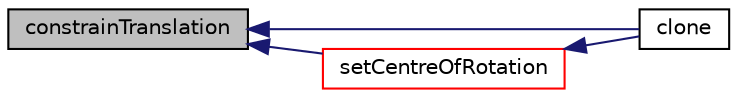 digraph "constrainTranslation"
{
  bgcolor="transparent";
  edge [fontname="Helvetica",fontsize="10",labelfontname="Helvetica",labelfontsize="10"];
  node [fontname="Helvetica",fontsize="10",shape=record];
  rankdir="LR";
  Node1 [label="constrainTranslation",height=0.2,width=0.4,color="black", fillcolor="grey75", style="filled", fontcolor="black"];
  Node1 -> Node2 [dir="back",color="midnightblue",fontsize="10",style="solid",fontname="Helvetica"];
  Node2 [label="clone",height=0.2,width=0.4,color="black",URL="$a01352.html#a138aefca8a3fcda6574641e23eea497e",tooltip="Construct and return a clone. "];
  Node1 -> Node3 [dir="back",color="midnightblue",fontsize="10",style="solid",fontname="Helvetica"];
  Node3 [label="setCentreOfRotation",height=0.2,width=0.4,color="red",URL="$a01352.html#a3149b70749e4aed8f9fa184781c38728",tooltip="Set the centre of rotation to the projection of the. "];
  Node3 -> Node2 [dir="back",color="midnightblue",fontsize="10",style="solid",fontname="Helvetica"];
}
